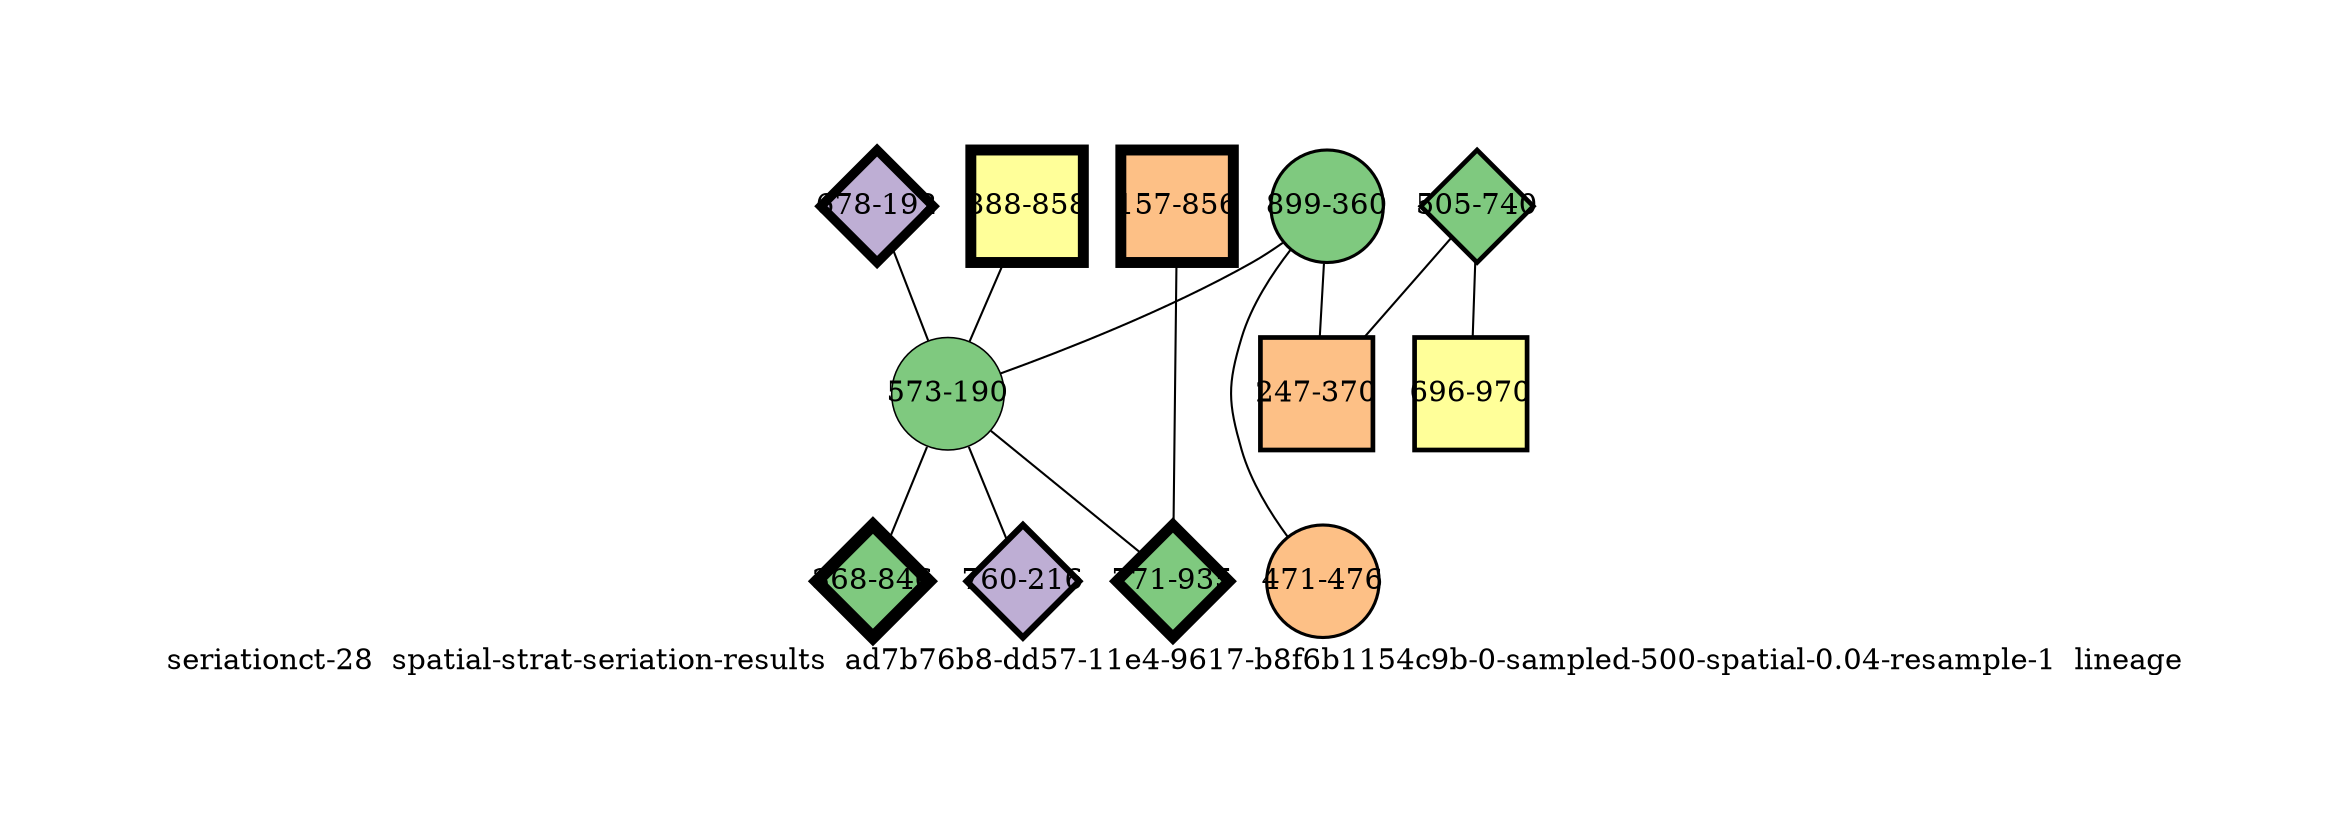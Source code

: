 strict graph "seriationct-28  spatial-strat-seriation-results  ad7b76b8-dd57-11e4-9617-b8f6b1154c9b-0-sampled-500-spatial-0.04-resample-1  lineage" {
labelloc=b;
ratio=auto;
pad="1.0";
label="seriationct-28  spatial-strat-seriation-results  ad7b76b8-dd57-11e4-9617-b8f6b1154c9b-0-sampled-500-spatial-0.04-resample-1  lineage";
node [width="0.75", style=filled, fixedsize=true, height="0.75", shape=circle, label=""];
0 [xCoordinate="858.0", appears_in_slice=7, yCoordinate="888.0", colorscheme=accent8, lineage_id=1, short_label="888-858", label="888-858", shape=square, cluster_id=3, fillcolor=4, size="500.0", id=2, penwidth="5.25"];
1 [xCoordinate="360.0", appears_in_slice=2, yCoordinate="899.0", colorscheme=accent8, lineage_id=0, short_label="899-360", label="899-360", shape=circle, cluster_id=0, fillcolor=1, size="500.0", id=1, penwidth="1.5"];
2 [xCoordinate="192.0", appears_in_slice=6, yCoordinate="678.0", colorscheme=accent8, lineage_id=2, short_label="678-192", label="678-192", shape=diamond, cluster_id=1, fillcolor=2, size="500.0", id=0, penwidth="4.5"];
3 [xCoordinate="190.0", appears_in_slice=1, yCoordinate="573.0", colorscheme=accent8, lineage_id=0, short_label="573-190", label="573-190", shape=circle, cluster_id=0, fillcolor=1, size="500.0", id=3, penwidth="0.75"];
4 [xCoordinate="740.0", appears_in_slice=3, yCoordinate="505.0", colorscheme=accent8, lineage_id=2, short_label="505-740", label="505-740", shape=diamond, cluster_id=0, fillcolor=1, size="500.0", id=4, penwidth="2.25"];
5 [xCoordinate="846.0", appears_in_slice=8, yCoordinate="368.0", colorscheme=accent8, lineage_id=2, short_label="368-846", label="368-846", shape=diamond, cluster_id=0, fillcolor=1, size="500.0", id=5, penwidth="6.0"];
6 [xCoordinate="856.0", appears_in_slice=7, yCoordinate="157.0", colorscheme=accent8, lineage_id=1, short_label="157-856", label="157-856", shape=square, cluster_id=2, fillcolor=3, size="500.0", id=6, penwidth="5.25"];
7 [xCoordinate="216.0", appears_in_slice=4, yCoordinate="760.0", colorscheme=accent8, lineage_id=2, short_label="760-216", label="760-216", shape=diamond, cluster_id=1, fillcolor=2, size="500.0", id=7, penwidth="3.0"];
8 [xCoordinate="970.0", appears_in_slice=3, yCoordinate="696.0", colorscheme=accent8, lineage_id=1, short_label="696-970", label="696-970", shape=square, cluster_id=3, fillcolor=4, size="500.0", id=8, penwidth="2.25"];
9 [xCoordinate="935.0", appears_in_slice=7, yCoordinate="771.0", colorscheme=accent8, lineage_id=2, short_label="771-935", label="771-935", shape=diamond, cluster_id=0, fillcolor=1, size="500.0", id=9, penwidth="5.25"];
10 [xCoordinate="476.0", appears_in_slice=2, yCoordinate="471.0", colorscheme=accent8, lineage_id=0, short_label="471-476", label="471-476", shape=circle, cluster_id=2, fillcolor=3, size="500.0", id=10, penwidth="1.5"];
11 [xCoordinate="370.0", appears_in_slice=3, yCoordinate="247.0", colorscheme=accent8, lineage_id=1, short_label="247-370", label="247-370", shape=square, cluster_id=2, fillcolor=3, size="500.0", id=11, penwidth="2.25"];
0 -- 3  [inverseweight="3.84843169879", weight="0.259846108303"];
1 -- 3  [inverseweight="4.24430478082", weight="0.235609846993"];
1 -- 10  [inverseweight="4.13265482548", weight="0.241975205341"];
1 -- 11  [inverseweight="3.8974582829", weight="0.25657747368"];
2 -- 3  [inverseweight="3.87631841474", weight="0.257976743138"];
3 -- 5  [inverseweight="3.58425241366", weight="0.27899820788"];
3 -- 7  [inverseweight="3.59034604417", weight="0.278524684723"];
3 -- 9  [inverseweight="3.69167094491", weight="0.270880047253"];
4 -- 8  [inverseweight="19.7334259491", weight="0.0506754378373"];
4 -- 11  [inverseweight="16.5748386033", weight="0.060332412516"];
6 -- 9  [inverseweight="17.6117488419", weight="0.0567802782663"];
}
